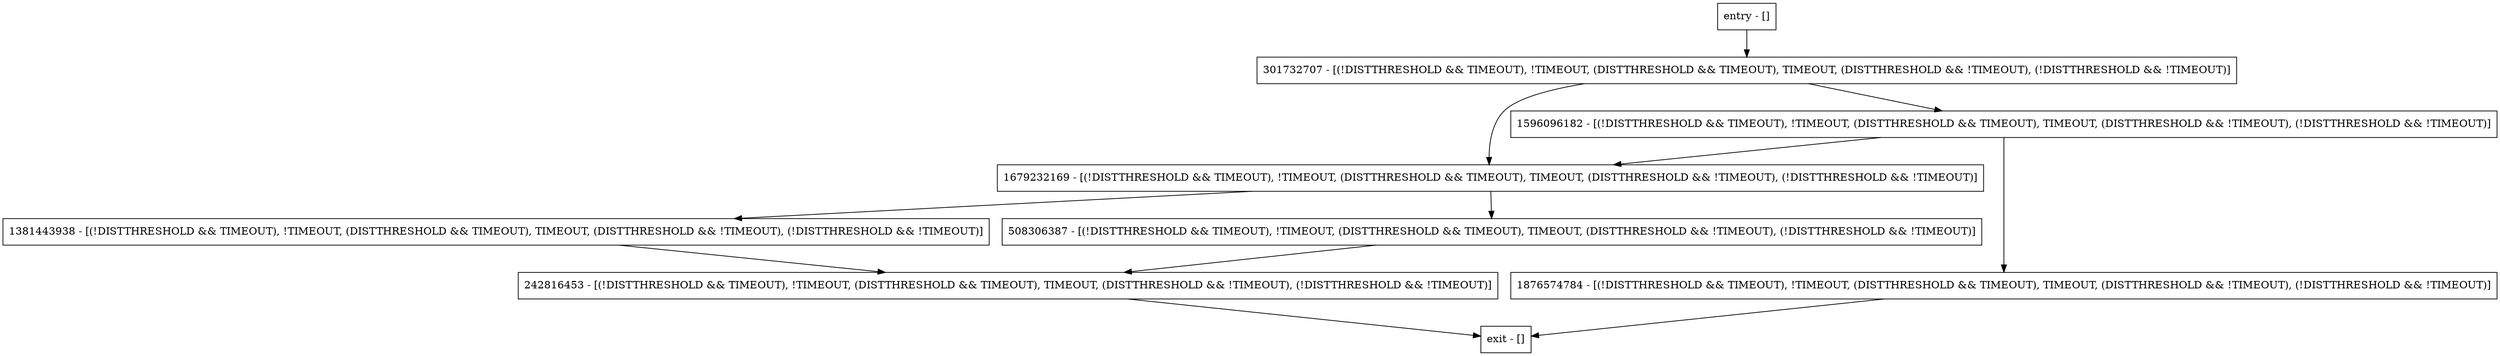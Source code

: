 digraph count {
node [shape=record];
301732707 [label="301732707 - [(!DISTTHRESHOLD && TIMEOUT), !TIMEOUT, (DISTTHRESHOLD && TIMEOUT), TIMEOUT, (DISTTHRESHOLD && !TIMEOUT), (!DISTTHRESHOLD && !TIMEOUT)]"];
1679232169 [label="1679232169 - [(!DISTTHRESHOLD && TIMEOUT), !TIMEOUT, (DISTTHRESHOLD && TIMEOUT), TIMEOUT, (DISTTHRESHOLD && !TIMEOUT), (!DISTTHRESHOLD && !TIMEOUT)]"];
entry [label="entry - []"];
exit [label="exit - []"];
1381443938 [label="1381443938 - [(!DISTTHRESHOLD && TIMEOUT), !TIMEOUT, (DISTTHRESHOLD && TIMEOUT), TIMEOUT, (DISTTHRESHOLD && !TIMEOUT), (!DISTTHRESHOLD && !TIMEOUT)]"];
508306387 [label="508306387 - [(!DISTTHRESHOLD && TIMEOUT), !TIMEOUT, (DISTTHRESHOLD && TIMEOUT), TIMEOUT, (DISTTHRESHOLD && !TIMEOUT), (!DISTTHRESHOLD && !TIMEOUT)]"];
242816453 [label="242816453 - [(!DISTTHRESHOLD && TIMEOUT), !TIMEOUT, (DISTTHRESHOLD && TIMEOUT), TIMEOUT, (DISTTHRESHOLD && !TIMEOUT), (!DISTTHRESHOLD && !TIMEOUT)]"];
1596096182 [label="1596096182 - [(!DISTTHRESHOLD && TIMEOUT), !TIMEOUT, (DISTTHRESHOLD && TIMEOUT), TIMEOUT, (DISTTHRESHOLD && !TIMEOUT), (!DISTTHRESHOLD && !TIMEOUT)]"];
1876574784 [label="1876574784 - [(!DISTTHRESHOLD && TIMEOUT), !TIMEOUT, (DISTTHRESHOLD && TIMEOUT), TIMEOUT, (DISTTHRESHOLD && !TIMEOUT), (!DISTTHRESHOLD && !TIMEOUT)]"];
entry;
exit;
301732707 -> 1679232169;
301732707 -> 1596096182;
1679232169 -> 1381443938;
1679232169 -> 508306387;
entry -> 301732707;
1381443938 -> 242816453;
508306387 -> 242816453;
242816453 -> exit;
1596096182 -> 1679232169;
1596096182 -> 1876574784;
1876574784 -> exit;
}
